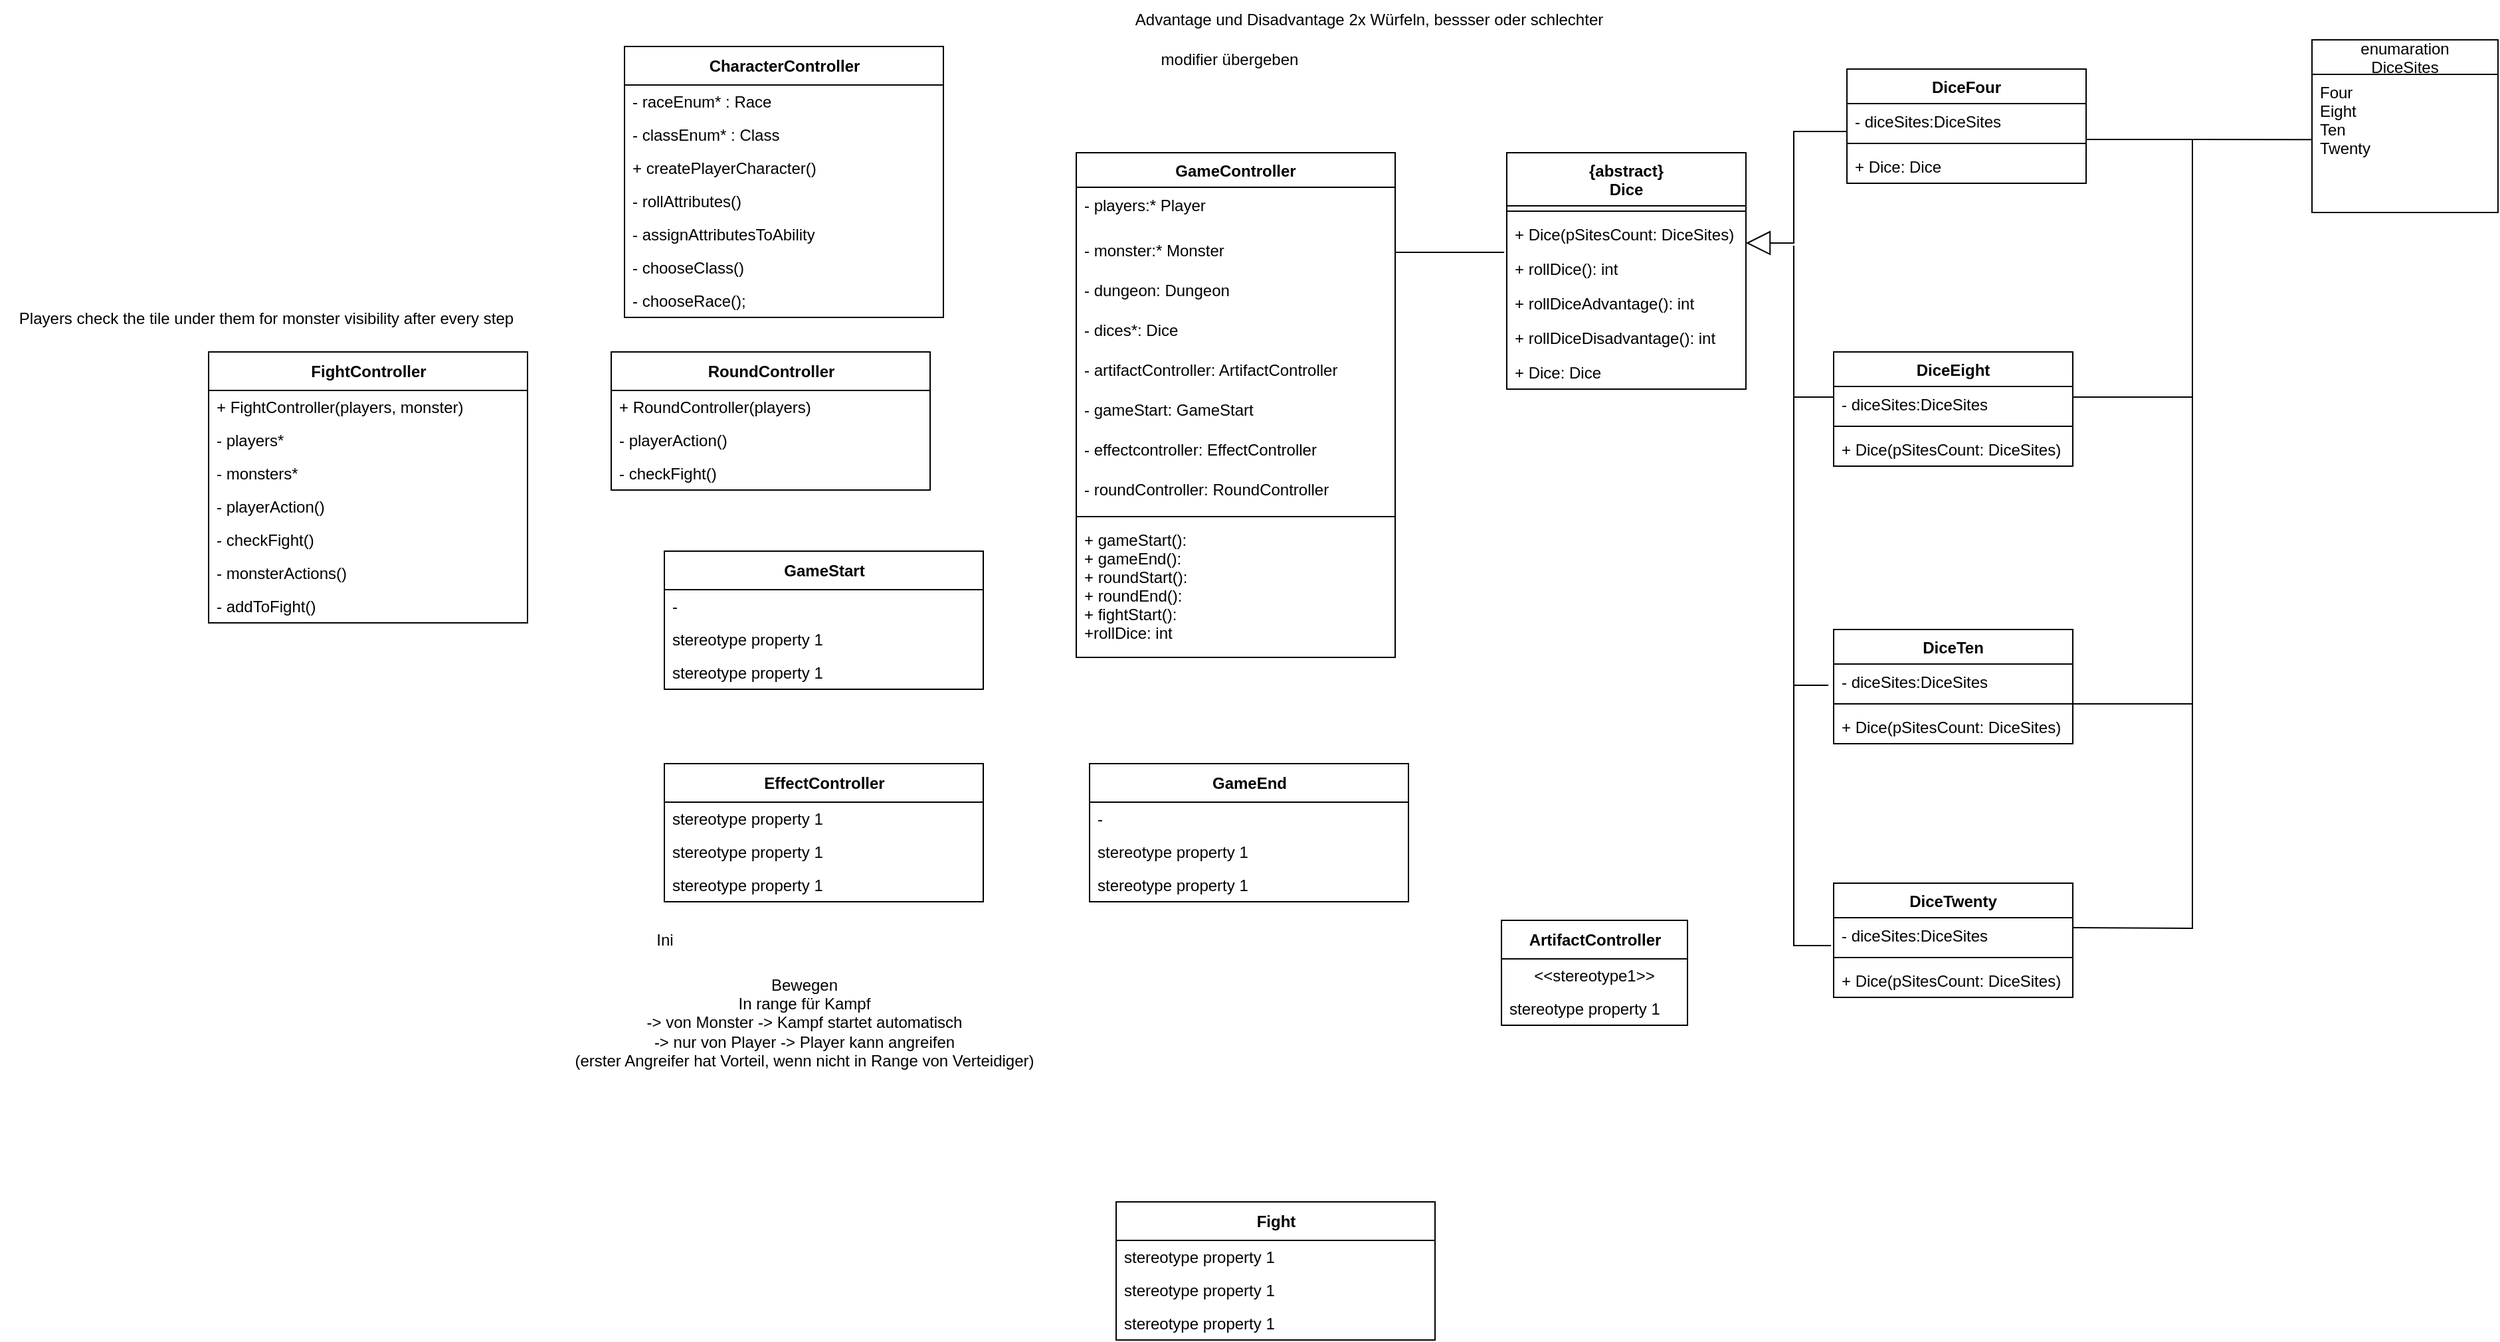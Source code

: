 <mxfile version="20.2.3" type="device"><diagram id="C5RBs43oDa-KdzZeNtuy" name="Page-1"><mxGraphModel dx="2249" dy="835" grid="1" gridSize="10" guides="1" tooltips="1" connect="1" arrows="1" fold="1" page="1" pageScale="1" pageWidth="827" pageHeight="1169" math="0" shadow="0"><root><mxCell id="WIyWlLk6GJQsqaUBKTNV-0"/><mxCell id="WIyWlLk6GJQsqaUBKTNV-1" parent="WIyWlLk6GJQsqaUBKTNV-0"/><mxCell id="GlqMIYfvDyr_XiK2JteZ-1" value="GameController&#10;" style="swimlane;fontStyle=1;align=center;verticalAlign=top;childLayout=stackLayout;horizontal=1;startSize=26;horizontalStack=0;resizeParent=1;resizeParentMax=0;resizeLast=0;collapsible=1;marginBottom=0;" parent="WIyWlLk6GJQsqaUBKTNV-1" vertex="1"><mxGeometry y="140" width="240" height="380" as="geometry"/></mxCell><mxCell id="GlqMIYfvDyr_XiK2JteZ-2" value="- players:* Player" style="text;strokeColor=none;fillColor=none;align=left;verticalAlign=top;spacingLeft=4;spacingRight=4;overflow=hidden;rotatable=0;points=[[0,0.5],[1,0.5]];portConstraint=eastwest;" parent="GlqMIYfvDyr_XiK2JteZ-1" vertex="1"><mxGeometry y="26" width="240" height="34" as="geometry"/></mxCell><mxCell id="LIbDrg7bFEt-p9-yk50A-2" value="- monster:* Monster" style="text;strokeColor=none;fillColor=none;align=left;verticalAlign=top;spacingLeft=4;spacingRight=4;overflow=hidden;rotatable=0;points=[[0,0.5],[1,0.5]];portConstraint=eastwest;" parent="GlqMIYfvDyr_XiK2JteZ-1" vertex="1"><mxGeometry y="60" width="240" height="30" as="geometry"/></mxCell><mxCell id="LIbDrg7bFEt-p9-yk50A-4" value="- dungeon: Dungeon" style="text;strokeColor=none;fillColor=none;align=left;verticalAlign=top;spacingLeft=4;spacingRight=4;overflow=hidden;rotatable=0;points=[[0,0.5],[1,0.5]];portConstraint=eastwest;" parent="GlqMIYfvDyr_XiK2JteZ-1" vertex="1"><mxGeometry y="90" width="240" height="30" as="geometry"/></mxCell><mxCell id="RtwRR0QsAxuleEmbQeoM-25" value="- dices*: Dice" style="text;strokeColor=none;fillColor=none;align=left;verticalAlign=top;spacingLeft=4;spacingRight=4;overflow=hidden;rotatable=0;points=[[0,0.5],[1,0.5]];portConstraint=eastwest;" parent="GlqMIYfvDyr_XiK2JteZ-1" vertex="1"><mxGeometry y="120" width="240" height="30" as="geometry"/></mxCell><mxCell id="PeBGAMfMLkFowqy9qnp2-3" value="- artifactController: ArtifactController" style="text;strokeColor=none;fillColor=none;align=left;verticalAlign=top;spacingLeft=4;spacingRight=4;overflow=hidden;rotatable=0;points=[[0,0.5],[1,0.5]];portConstraint=eastwest;" parent="GlqMIYfvDyr_XiK2JteZ-1" vertex="1"><mxGeometry y="150" width="240" height="30" as="geometry"/></mxCell><mxCell id="RtwRR0QsAxuleEmbQeoM-4" value="- gameStart: GameStart" style="text;strokeColor=none;fillColor=none;align=left;verticalAlign=top;spacingLeft=4;spacingRight=4;overflow=hidden;rotatable=0;points=[[0,0.5],[1,0.5]];portConstraint=eastwest;" parent="GlqMIYfvDyr_XiK2JteZ-1" vertex="1"><mxGeometry y="180" width="240" height="30" as="geometry"/></mxCell><mxCell id="RtwRR0QsAxuleEmbQeoM-9" value="- effectcontroller: EffectController" style="text;strokeColor=none;fillColor=none;align=left;verticalAlign=top;spacingLeft=4;spacingRight=4;overflow=hidden;rotatable=0;points=[[0,0.5],[1,0.5]];portConstraint=eastwest;" parent="GlqMIYfvDyr_XiK2JteZ-1" vertex="1"><mxGeometry y="210" width="240" height="30" as="geometry"/></mxCell><mxCell id="RtwRR0QsAxuleEmbQeoM-31" value="- roundController: RoundController" style="text;strokeColor=none;fillColor=none;align=left;verticalAlign=top;spacingLeft=4;spacingRight=4;overflow=hidden;rotatable=0;points=[[0,0.5],[1,0.5]];portConstraint=eastwest;fontStyle=0" parent="GlqMIYfvDyr_XiK2JteZ-1" vertex="1"><mxGeometry y="240" width="240" height="30" as="geometry"/></mxCell><mxCell id="GlqMIYfvDyr_XiK2JteZ-3" value="" style="line;strokeWidth=1;fillColor=none;align=left;verticalAlign=middle;spacingTop=-1;spacingLeft=3;spacingRight=3;rotatable=0;labelPosition=right;points=[];portConstraint=eastwest;" parent="GlqMIYfvDyr_XiK2JteZ-1" vertex="1"><mxGeometry y="270" width="240" height="8" as="geometry"/></mxCell><mxCell id="GlqMIYfvDyr_XiK2JteZ-4" value="+ gameStart():&#10;+ gameEnd():&#10;+ roundStart():&#10;+ roundEnd():&#10;+ fightStart():&#10;+rollDice: int" style="text;strokeColor=none;fillColor=none;align=left;verticalAlign=top;spacingLeft=4;spacingRight=4;overflow=hidden;rotatable=0;points=[[0,0.5],[1,0.5]];portConstraint=eastwest;" parent="GlqMIYfvDyr_XiK2JteZ-1" vertex="1"><mxGeometry y="278" width="240" height="102" as="geometry"/></mxCell><mxCell id="JDHqdGBeKjgJvMs21vrY-0" value="DiceFour" style="swimlane;fontStyle=1;align=center;verticalAlign=top;childLayout=stackLayout;horizontal=1;startSize=26;horizontalStack=0;resizeParent=1;resizeParentMax=0;resizeLast=0;collapsible=1;marginBottom=0;" parent="WIyWlLk6GJQsqaUBKTNV-1" vertex="1"><mxGeometry x="580" y="77" width="180" height="86" as="geometry"/></mxCell><mxCell id="JDHqdGBeKjgJvMs21vrY-23" value="- diceSites:DiceSites" style="text;strokeColor=none;fillColor=none;align=left;verticalAlign=top;spacingLeft=4;spacingRight=4;overflow=hidden;rotatable=0;points=[[0,0.5],[1,0.5]];portConstraint=eastwest;" parent="JDHqdGBeKjgJvMs21vrY-0" vertex="1"><mxGeometry y="26" width="180" height="26" as="geometry"/></mxCell><mxCell id="JDHqdGBeKjgJvMs21vrY-2" value="" style="line;strokeWidth=1;fillColor=none;align=left;verticalAlign=middle;spacingTop=-1;spacingLeft=3;spacingRight=3;rotatable=0;labelPosition=right;points=[];portConstraint=eastwest;" parent="JDHqdGBeKjgJvMs21vrY-0" vertex="1"><mxGeometry y="52" width="180" height="8" as="geometry"/></mxCell><mxCell id="JDHqdGBeKjgJvMs21vrY-31" value="+ Dice: Dice" style="text;strokeColor=none;fillColor=none;align=left;verticalAlign=top;spacingLeft=4;spacingRight=4;overflow=hidden;rotatable=0;points=[[0,0.5],[1,0.5]];portConstraint=eastwest;" parent="JDHqdGBeKjgJvMs21vrY-0" vertex="1"><mxGeometry y="60" width="180" height="26" as="geometry"/></mxCell><mxCell id="JDHqdGBeKjgJvMs21vrY-24" value="enumaration&#10;DiceSites" style="swimlane;fontStyle=0;childLayout=stackLayout;horizontal=1;startSize=26;fillColor=none;horizontalStack=0;resizeParent=1;resizeParentMax=0;resizeLast=0;collapsible=1;marginBottom=0;" parent="WIyWlLk6GJQsqaUBKTNV-1" vertex="1"><mxGeometry x="930" y="55" width="140" height="130" as="geometry"/></mxCell><mxCell id="JDHqdGBeKjgJvMs21vrY-25" value="Four&#10;Eight&#10;Ten&#10;Twenty" style="text;strokeColor=none;fillColor=none;align=left;verticalAlign=top;spacingLeft=4;spacingRight=4;overflow=hidden;rotatable=0;points=[[0,0.5],[1,0.5]];portConstraint=eastwest;" parent="JDHqdGBeKjgJvMs21vrY-24" vertex="1"><mxGeometry y="26" width="140" height="104" as="geometry"/></mxCell><mxCell id="ubnddHo52UnoAljVJK6y-0" value="Advantage und Disadvantage 2x Würfeln, bessser oder schlechter" style="text;html=1;align=center;verticalAlign=middle;resizable=0;points=[];autosize=1;strokeColor=none;fillColor=none;" parent="WIyWlLk6GJQsqaUBKTNV-1" vertex="1"><mxGeometry x="30" y="25" width="380" height="30" as="geometry"/></mxCell><mxCell id="ubnddHo52UnoAljVJK6y-1" value="modifier übergeben" style="text;html=1;align=center;verticalAlign=middle;resizable=0;points=[];autosize=1;strokeColor=none;fillColor=none;" parent="WIyWlLk6GJQsqaUBKTNV-1" vertex="1"><mxGeometry x="50" y="55" width="130" height="30" as="geometry"/></mxCell><mxCell id="LIbDrg7bFEt-p9-yk50A-5" value="Bewegen&lt;br&gt;In range für Kampf&lt;br&gt;-&amp;gt; von Monster -&amp;gt; Kampf startet automatisch&lt;br&gt;-&amp;gt; nur von Player -&amp;gt; Player kann angreifen&lt;br&gt;(erster Angreifer hat Vorteil, wenn nicht in Range von Verteidiger)" style="text;html=1;align=center;verticalAlign=middle;resizable=0;points=[];autosize=1;strokeColor=none;fillColor=none;" parent="WIyWlLk6GJQsqaUBKTNV-1" vertex="1"><mxGeometry x="-390" y="750" width="370" height="90" as="geometry"/></mxCell><mxCell id="LIbDrg7bFEt-p9-yk50A-6" value="Ini" style="text;html=1;align=center;verticalAlign=middle;resizable=0;points=[];autosize=1;strokeColor=none;fillColor=none;" parent="WIyWlLk6GJQsqaUBKTNV-1" vertex="1"><mxGeometry x="-330" y="718" width="40" height="30" as="geometry"/></mxCell><mxCell id="LIbDrg7bFEt-p9-yk50A-7" value="Fight" style="swimlane;fontStyle=1;align=center;verticalAlign=middle;childLayout=stackLayout;horizontal=1;startSize=29;horizontalStack=0;resizeParent=1;resizeParentMax=0;resizeLast=0;collapsible=0;marginBottom=0;html=1;" parent="WIyWlLk6GJQsqaUBKTNV-1" vertex="1"><mxGeometry x="30" y="930" width="240" height="104" as="geometry"/></mxCell><mxCell id="LIbDrg7bFEt-p9-yk50A-9" value="stereotype property 1" style="text;html=1;strokeColor=none;fillColor=none;align=left;verticalAlign=middle;spacingLeft=4;spacingRight=4;overflow=hidden;rotatable=0;points=[[0,0.5],[1,0.5]];portConstraint=eastwest;" parent="LIbDrg7bFEt-p9-yk50A-7" vertex="1"><mxGeometry y="29" width="240" height="25" as="geometry"/></mxCell><mxCell id="PeBGAMfMLkFowqy9qnp2-9" value="stereotype property 1" style="text;html=1;strokeColor=none;fillColor=none;align=left;verticalAlign=middle;spacingLeft=4;spacingRight=4;overflow=hidden;rotatable=0;points=[[0,0.5],[1,0.5]];portConstraint=eastwest;" parent="LIbDrg7bFEt-p9-yk50A-7" vertex="1"><mxGeometry y="54" width="240" height="25" as="geometry"/></mxCell><mxCell id="PeBGAMfMLkFowqy9qnp2-10" value="stereotype property 1" style="text;html=1;strokeColor=none;fillColor=none;align=left;verticalAlign=middle;spacingLeft=4;spacingRight=4;overflow=hidden;rotatable=0;points=[[0,0.5],[1,0.5]];portConstraint=eastwest;" parent="LIbDrg7bFEt-p9-yk50A-7" vertex="1"><mxGeometry y="79" width="240" height="25" as="geometry"/></mxCell><mxCell id="LIbDrg7bFEt-p9-yk50A-10" value="ArtifactController" style="swimlane;fontStyle=1;align=center;verticalAlign=middle;childLayout=stackLayout;horizontal=1;startSize=29;horizontalStack=0;resizeParent=1;resizeParentMax=0;resizeLast=0;collapsible=0;marginBottom=0;html=1;" parent="WIyWlLk6GJQsqaUBKTNV-1" vertex="1"><mxGeometry x="320" y="718" width="140" height="79" as="geometry"/></mxCell><mxCell id="LIbDrg7bFEt-p9-yk50A-11" value="&amp;lt;&amp;lt;stereotype1&amp;gt;&amp;gt;" style="text;html=1;strokeColor=none;fillColor=none;align=center;verticalAlign=middle;spacingLeft=4;spacingRight=4;overflow=hidden;rotatable=0;points=[[0,0.5],[1,0.5]];portConstraint=eastwest;" parent="LIbDrg7bFEt-p9-yk50A-10" vertex="1"><mxGeometry y="29" width="140" height="25" as="geometry"/></mxCell><mxCell id="LIbDrg7bFEt-p9-yk50A-12" value="stereotype property 1" style="text;html=1;strokeColor=none;fillColor=none;align=left;verticalAlign=middle;spacingLeft=4;spacingRight=4;overflow=hidden;rotatable=0;points=[[0,0.5],[1,0.5]];portConstraint=eastwest;" parent="LIbDrg7bFEt-p9-yk50A-10" vertex="1"><mxGeometry y="54" width="140" height="25" as="geometry"/></mxCell><mxCell id="LIbDrg7bFEt-p9-yk50A-13" value="DiceTen" style="swimlane;fontStyle=1;align=center;verticalAlign=top;childLayout=stackLayout;horizontal=1;startSize=26;horizontalStack=0;resizeParent=1;resizeParentMax=0;resizeLast=0;collapsible=1;marginBottom=0;" parent="WIyWlLk6GJQsqaUBKTNV-1" vertex="1"><mxGeometry x="570" y="499" width="180" height="86" as="geometry"/></mxCell><mxCell id="LIbDrg7bFEt-p9-yk50A-14" value="- diceSites:DiceSites" style="text;strokeColor=none;fillColor=none;align=left;verticalAlign=top;spacingLeft=4;spacingRight=4;overflow=hidden;rotatable=0;points=[[0,0.5],[1,0.5]];portConstraint=eastwest;" parent="LIbDrg7bFEt-p9-yk50A-13" vertex="1"><mxGeometry y="26" width="180" height="26" as="geometry"/></mxCell><mxCell id="LIbDrg7bFEt-p9-yk50A-15" value="" style="line;strokeWidth=1;fillColor=none;align=left;verticalAlign=middle;spacingTop=-1;spacingLeft=3;spacingRight=3;rotatable=0;labelPosition=right;points=[];portConstraint=eastwest;" parent="LIbDrg7bFEt-p9-yk50A-13" vertex="1"><mxGeometry y="52" width="180" height="8" as="geometry"/></mxCell><mxCell id="LIbDrg7bFEt-p9-yk50A-16" value="+ Dice(pSitesCount: DiceSites)" style="text;strokeColor=none;fillColor=none;align=left;verticalAlign=top;spacingLeft=4;spacingRight=4;overflow=hidden;rotatable=0;points=[[0,0.5],[1,0.5]];portConstraint=eastwest;" parent="LIbDrg7bFEt-p9-yk50A-13" vertex="1"><mxGeometry y="60" width="180" height="26" as="geometry"/></mxCell><mxCell id="LIbDrg7bFEt-p9-yk50A-21" value="DiceTwenty" style="swimlane;fontStyle=1;align=center;verticalAlign=top;childLayout=stackLayout;horizontal=1;startSize=26;horizontalStack=0;resizeParent=1;resizeParentMax=0;resizeLast=0;collapsible=1;marginBottom=0;" parent="WIyWlLk6GJQsqaUBKTNV-1" vertex="1"><mxGeometry x="570" y="690" width="180" height="86" as="geometry"/></mxCell><mxCell id="LIbDrg7bFEt-p9-yk50A-22" value="- diceSites:DiceSites" style="text;strokeColor=none;fillColor=none;align=left;verticalAlign=top;spacingLeft=4;spacingRight=4;overflow=hidden;rotatable=0;points=[[0,0.5],[1,0.5]];portConstraint=eastwest;" parent="LIbDrg7bFEt-p9-yk50A-21" vertex="1"><mxGeometry y="26" width="180" height="26" as="geometry"/></mxCell><mxCell id="LIbDrg7bFEt-p9-yk50A-23" value="" style="line;strokeWidth=1;fillColor=none;align=left;verticalAlign=middle;spacingTop=-1;spacingLeft=3;spacingRight=3;rotatable=0;labelPosition=right;points=[];portConstraint=eastwest;" parent="LIbDrg7bFEt-p9-yk50A-21" vertex="1"><mxGeometry y="52" width="180" height="8" as="geometry"/></mxCell><mxCell id="LIbDrg7bFEt-p9-yk50A-24" value="+ Dice(pSitesCount: DiceSites)" style="text;strokeColor=none;fillColor=none;align=left;verticalAlign=top;spacingLeft=4;spacingRight=4;overflow=hidden;rotatable=0;points=[[0,0.5],[1,0.5]];portConstraint=eastwest;" parent="LIbDrg7bFEt-p9-yk50A-21" vertex="1"><mxGeometry y="60" width="180" height="26" as="geometry"/></mxCell><mxCell id="LIbDrg7bFEt-p9-yk50A-29" value="DiceEight" style="swimlane;fontStyle=1;align=center;verticalAlign=top;childLayout=stackLayout;horizontal=1;startSize=26;horizontalStack=0;resizeParent=1;resizeParentMax=0;resizeLast=0;collapsible=1;marginBottom=0;" parent="WIyWlLk6GJQsqaUBKTNV-1" vertex="1"><mxGeometry x="570" y="290" width="180" height="86" as="geometry"/></mxCell><mxCell id="LIbDrg7bFEt-p9-yk50A-30" value="- diceSites:DiceSites" style="text;strokeColor=none;fillColor=none;align=left;verticalAlign=top;spacingLeft=4;spacingRight=4;overflow=hidden;rotatable=0;points=[[0,0.5],[1,0.5]];portConstraint=eastwest;" parent="LIbDrg7bFEt-p9-yk50A-29" vertex="1"><mxGeometry y="26" width="180" height="26" as="geometry"/></mxCell><mxCell id="LIbDrg7bFEt-p9-yk50A-31" value="" style="line;strokeWidth=1;fillColor=none;align=left;verticalAlign=middle;spacingTop=-1;spacingLeft=3;spacingRight=3;rotatable=0;labelPosition=right;points=[];portConstraint=eastwest;" parent="LIbDrg7bFEt-p9-yk50A-29" vertex="1"><mxGeometry y="52" width="180" height="8" as="geometry"/></mxCell><mxCell id="LIbDrg7bFEt-p9-yk50A-32" value="+ Dice(pSitesCount: DiceSites)" style="text;strokeColor=none;fillColor=none;align=left;verticalAlign=top;spacingLeft=4;spacingRight=4;overflow=hidden;rotatable=0;points=[[0,0.5],[1,0.5]];portConstraint=eastwest;" parent="LIbDrg7bFEt-p9-yk50A-29" vertex="1"><mxGeometry y="60" width="180" height="26" as="geometry"/></mxCell><mxCell id="LIbDrg7bFEt-p9-yk50A-37" value="{abstract}&#10;Dice" style="swimlane;fontStyle=1;align=center;verticalAlign=top;childLayout=stackLayout;horizontal=1;startSize=40;horizontalStack=0;resizeParent=1;resizeParentMax=0;resizeLast=0;collapsible=1;marginBottom=0;" parent="WIyWlLk6GJQsqaUBKTNV-1" vertex="1"><mxGeometry x="324" y="140" width="180" height="178" as="geometry"/></mxCell><mxCell id="LIbDrg7bFEt-p9-yk50A-39" value="" style="line;strokeWidth=1;fillColor=none;align=left;verticalAlign=middle;spacingTop=-1;spacingLeft=3;spacingRight=3;rotatable=0;labelPosition=right;points=[];portConstraint=eastwest;" parent="LIbDrg7bFEt-p9-yk50A-37" vertex="1"><mxGeometry y="40" width="180" height="8" as="geometry"/></mxCell><mxCell id="LIbDrg7bFEt-p9-yk50A-40" value="+ Dice(pSitesCount: DiceSites)" style="text;strokeColor=none;fillColor=none;align=left;verticalAlign=top;spacingLeft=4;spacingRight=4;overflow=hidden;rotatable=0;points=[[0,0.5],[1,0.5]];portConstraint=eastwest;" parent="LIbDrg7bFEt-p9-yk50A-37" vertex="1"><mxGeometry y="48" width="180" height="26" as="geometry"/></mxCell><mxCell id="LIbDrg7bFEt-p9-yk50A-41" value="+ rollDice(): int" style="text;strokeColor=none;fillColor=none;align=left;verticalAlign=top;spacingLeft=4;spacingRight=4;overflow=hidden;rotatable=0;points=[[0,0.5],[1,0.5]];portConstraint=eastwest;" parent="LIbDrg7bFEt-p9-yk50A-37" vertex="1"><mxGeometry y="74" width="180" height="26" as="geometry"/></mxCell><mxCell id="LIbDrg7bFEt-p9-yk50A-42" value="+ rollDiceAdvantage(): int" style="text;strokeColor=none;fillColor=none;align=left;verticalAlign=top;spacingLeft=4;spacingRight=4;overflow=hidden;rotatable=0;points=[[0,0.5],[1,0.5]];portConstraint=eastwest;" parent="LIbDrg7bFEt-p9-yk50A-37" vertex="1"><mxGeometry y="100" width="180" height="26" as="geometry"/></mxCell><mxCell id="LIbDrg7bFEt-p9-yk50A-43" value="+ rollDiceDisadvantage(): int" style="text;strokeColor=none;fillColor=none;align=left;verticalAlign=top;spacingLeft=4;spacingRight=4;overflow=hidden;rotatable=0;points=[[0,0.5],[1,0.5]];portConstraint=eastwest;" parent="LIbDrg7bFEt-p9-yk50A-37" vertex="1"><mxGeometry y="126" width="180" height="26" as="geometry"/></mxCell><mxCell id="LIbDrg7bFEt-p9-yk50A-44" value="+ Dice: Dice" style="text;strokeColor=none;fillColor=none;align=left;verticalAlign=top;spacingLeft=4;spacingRight=4;overflow=hidden;rotatable=0;points=[[0,0.5],[1,0.5]];portConstraint=eastwest;" parent="LIbDrg7bFEt-p9-yk50A-37" vertex="1"><mxGeometry y="152" width="180" height="26" as="geometry"/></mxCell><mxCell id="LIbDrg7bFEt-p9-yk50A-45" value="" style="endArrow=block;endSize=16;endFill=0;html=1;rounded=0;entryX=1;entryY=0.769;entryDx=0;entryDy=0;entryPerimeter=0;exitX=0;exitY=0.808;exitDx=0;exitDy=0;exitPerimeter=0;" parent="WIyWlLk6GJQsqaUBKTNV-1" source="JDHqdGBeKjgJvMs21vrY-23" target="LIbDrg7bFEt-p9-yk50A-40" edge="1"><mxGeometry width="160" relative="1" as="geometry"><mxPoint x="570" y="98" as="sourcePoint"/><mxPoint x="350" y="540" as="targetPoint"/><Array as="points"><mxPoint x="540" y="124"/><mxPoint x="540" y="208"/></Array></mxGeometry></mxCell><mxCell id="LIbDrg7bFEt-p9-yk50A-46" value="" style="endArrow=none;html=1;rounded=0;exitX=-0.011;exitY=0.019;exitDx=0;exitDy=0;exitPerimeter=0;" parent="WIyWlLk6GJQsqaUBKTNV-1" edge="1"><mxGeometry width="50" height="50" relative="1" as="geometry"><mxPoint x="568.02" y="736.994" as="sourcePoint"/><mxPoint x="540" y="210" as="targetPoint"/><Array as="points"><mxPoint x="540" y="737"/></Array></mxGeometry></mxCell><mxCell id="LIbDrg7bFEt-p9-yk50A-47" value="" style="endArrow=none;html=1;rounded=0;entryX=-0.022;entryY=0.962;entryDx=0;entryDy=0;entryPerimeter=0;" parent="WIyWlLk6GJQsqaUBKTNV-1" edge="1"><mxGeometry width="50" height="50" relative="1" as="geometry"><mxPoint x="540" y="541" as="sourcePoint"/><mxPoint x="566.04" y="541.012" as="targetPoint"/></mxGeometry></mxCell><mxCell id="LIbDrg7bFEt-p9-yk50A-48" value="" style="endArrow=none;html=1;rounded=0;entryX=0;entryY=0.5;entryDx=0;entryDy=0;" parent="WIyWlLk6GJQsqaUBKTNV-1" edge="1"><mxGeometry width="50" height="50" relative="1" as="geometry"><mxPoint x="540" y="324" as="sourcePoint"/><mxPoint x="570" y="324" as="targetPoint"/></mxGeometry></mxCell><mxCell id="LIbDrg7bFEt-p9-yk50A-49" value="" style="endArrow=none;html=1;rounded=0;entryX=-0.001;entryY=0.472;entryDx=0;entryDy=0;entryPerimeter=0;" parent="WIyWlLk6GJQsqaUBKTNV-1" target="JDHqdGBeKjgJvMs21vrY-25" edge="1"><mxGeometry width="50" height="50" relative="1" as="geometry"><mxPoint x="760" y="130" as="sourcePoint"/><mxPoint x="510" y="370" as="targetPoint"/></mxGeometry></mxCell><mxCell id="LIbDrg7bFEt-p9-yk50A-50" value="" style="endArrow=none;html=1;rounded=0;exitX=1;exitY=0.5;exitDx=0;exitDy=0;" parent="WIyWlLk6GJQsqaUBKTNV-1" edge="1"><mxGeometry width="50" height="50" relative="1" as="geometry"><mxPoint x="750" y="555" as="sourcePoint"/><mxPoint x="840" y="320" as="targetPoint"/><Array as="points"><mxPoint x="840" y="555"/></Array></mxGeometry></mxCell><mxCell id="LIbDrg7bFEt-p9-yk50A-51" value="" style="endArrow=none;html=1;rounded=0;exitX=1;exitY=0.5;exitDx=0;exitDy=0;" parent="WIyWlLk6GJQsqaUBKTNV-1" edge="1"><mxGeometry width="50" height="50" relative="1" as="geometry"><mxPoint x="750" y="723.5" as="sourcePoint"/><mxPoint x="840" y="550" as="targetPoint"/><Array as="points"><mxPoint x="840" y="724"/></Array></mxGeometry></mxCell><mxCell id="LIbDrg7bFEt-p9-yk50A-52" value="" style="endArrow=none;html=1;rounded=0;exitX=1;exitY=0.5;exitDx=0;exitDy=0;" parent="WIyWlLk6GJQsqaUBKTNV-1" edge="1"><mxGeometry width="50" height="50" relative="1" as="geometry"><mxPoint x="750" y="324" as="sourcePoint"/><mxPoint x="840" y="130" as="targetPoint"/><Array as="points"><mxPoint x="840" y="324"/></Array></mxGeometry></mxCell><mxCell id="LIbDrg7bFEt-p9-yk50A-53" value="" style="endArrow=none;html=1;rounded=0;entryX=1;entryY=0.5;entryDx=0;entryDy=0;exitX=-0.011;exitY=0.038;exitDx=0;exitDy=0;exitPerimeter=0;" parent="WIyWlLk6GJQsqaUBKTNV-1" source="LIbDrg7bFEt-p9-yk50A-41" target="LIbDrg7bFEt-p9-yk50A-2" edge="1"><mxGeometry width="50" height="50" relative="1" as="geometry"><mxPoint x="460" y="420" as="sourcePoint"/><mxPoint x="510" y="370" as="targetPoint"/></mxGeometry></mxCell><mxCell id="RtwRR0QsAxuleEmbQeoM-0" value="EffectController" style="swimlane;fontStyle=1;align=center;verticalAlign=middle;childLayout=stackLayout;horizontal=1;startSize=29;horizontalStack=0;resizeParent=1;resizeParentMax=0;resizeLast=0;collapsible=0;marginBottom=0;html=1;" parent="WIyWlLk6GJQsqaUBKTNV-1" vertex="1"><mxGeometry x="-310" y="600" width="240" height="104" as="geometry"/></mxCell><mxCell id="RtwRR0QsAxuleEmbQeoM-1" value="stereotype property 1" style="text;html=1;strokeColor=none;fillColor=none;align=left;verticalAlign=middle;spacingLeft=4;spacingRight=4;overflow=hidden;rotatable=0;points=[[0,0.5],[1,0.5]];portConstraint=eastwest;" parent="RtwRR0QsAxuleEmbQeoM-0" vertex="1"><mxGeometry y="29" width="240" height="25" as="geometry"/></mxCell><mxCell id="RtwRR0QsAxuleEmbQeoM-2" value="stereotype property 1" style="text;html=1;strokeColor=none;fillColor=none;align=left;verticalAlign=middle;spacingLeft=4;spacingRight=4;overflow=hidden;rotatable=0;points=[[0,0.5],[1,0.5]];portConstraint=eastwest;" parent="RtwRR0QsAxuleEmbQeoM-0" vertex="1"><mxGeometry y="54" width="240" height="25" as="geometry"/></mxCell><mxCell id="RtwRR0QsAxuleEmbQeoM-3" value="stereotype property 1" style="text;html=1;strokeColor=none;fillColor=none;align=left;verticalAlign=middle;spacingLeft=4;spacingRight=4;overflow=hidden;rotatable=0;points=[[0,0.5],[1,0.5]];portConstraint=eastwest;" parent="RtwRR0QsAxuleEmbQeoM-0" vertex="1"><mxGeometry y="79" width="240" height="25" as="geometry"/></mxCell><mxCell id="RtwRR0QsAxuleEmbQeoM-5" value="GameStart" style="swimlane;fontStyle=1;align=center;verticalAlign=middle;childLayout=stackLayout;horizontal=1;startSize=29;horizontalStack=0;resizeParent=1;resizeParentMax=0;resizeLast=0;collapsible=0;marginBottom=0;html=1;" parent="WIyWlLk6GJQsqaUBKTNV-1" vertex="1"><mxGeometry x="-310" y="440" width="240" height="104" as="geometry"/></mxCell><mxCell id="RtwRR0QsAxuleEmbQeoM-6" value="-&amp;nbsp;" style="text;html=1;strokeColor=none;fillColor=none;align=left;verticalAlign=middle;spacingLeft=4;spacingRight=4;overflow=hidden;rotatable=0;points=[[0,0.5],[1,0.5]];portConstraint=eastwest;" parent="RtwRR0QsAxuleEmbQeoM-5" vertex="1"><mxGeometry y="29" width="240" height="25" as="geometry"/></mxCell><mxCell id="RtwRR0QsAxuleEmbQeoM-7" value="stereotype property 1" style="text;html=1;strokeColor=none;fillColor=none;align=left;verticalAlign=middle;spacingLeft=4;spacingRight=4;overflow=hidden;rotatable=0;points=[[0,0.5],[1,0.5]];portConstraint=eastwest;" parent="RtwRR0QsAxuleEmbQeoM-5" vertex="1"><mxGeometry y="54" width="240" height="25" as="geometry"/></mxCell><mxCell id="RtwRR0QsAxuleEmbQeoM-8" value="stereotype property 1" style="text;html=1;strokeColor=none;fillColor=none;align=left;verticalAlign=middle;spacingLeft=4;spacingRight=4;overflow=hidden;rotatable=0;points=[[0,0.5],[1,0.5]];portConstraint=eastwest;" parent="RtwRR0QsAxuleEmbQeoM-5" vertex="1"><mxGeometry y="79" width="240" height="25" as="geometry"/></mxCell><mxCell id="RtwRR0QsAxuleEmbQeoM-10" value="FightController" style="swimlane;fontStyle=1;align=center;verticalAlign=middle;childLayout=stackLayout;horizontal=1;startSize=29;horizontalStack=0;resizeParent=1;resizeParentMax=0;resizeLast=0;collapsible=0;marginBottom=0;html=1;" parent="WIyWlLk6GJQsqaUBKTNV-1" vertex="1"><mxGeometry x="-653" y="290" width="240" height="204" as="geometry"/></mxCell><mxCell id="RtwRR0QsAxuleEmbQeoM-11" value="+ FightController(players, monster)" style="text;html=1;strokeColor=none;fillColor=none;align=left;verticalAlign=middle;spacingLeft=4;spacingRight=4;overflow=hidden;rotatable=0;points=[[0,0.5],[1,0.5]];portConstraint=eastwest;" parent="RtwRR0QsAxuleEmbQeoM-10" vertex="1"><mxGeometry y="29" width="240" height="25" as="geometry"/></mxCell><mxCell id="RtwRR0QsAxuleEmbQeoM-41" value="- players*" style="text;html=1;strokeColor=none;fillColor=none;align=left;verticalAlign=middle;spacingLeft=4;spacingRight=4;overflow=hidden;rotatable=0;points=[[0,0.5],[1,0.5]];portConstraint=eastwest;" parent="RtwRR0QsAxuleEmbQeoM-10" vertex="1"><mxGeometry y="54" width="240" height="25" as="geometry"/></mxCell><mxCell id="RtwRR0QsAxuleEmbQeoM-43" value="- monsters*" style="text;html=1;strokeColor=none;fillColor=none;align=left;verticalAlign=middle;spacingLeft=4;spacingRight=4;overflow=hidden;rotatable=0;points=[[0,0.5],[1,0.5]];portConstraint=eastwest;" parent="RtwRR0QsAxuleEmbQeoM-10" vertex="1"><mxGeometry y="79" width="240" height="25" as="geometry"/></mxCell><mxCell id="RtwRR0QsAxuleEmbQeoM-39" value="- playerAction()" style="text;html=1;strokeColor=none;fillColor=none;align=left;verticalAlign=middle;spacingLeft=4;spacingRight=4;overflow=hidden;rotatable=0;points=[[0,0.5],[1,0.5]];portConstraint=eastwest;" parent="RtwRR0QsAxuleEmbQeoM-10" vertex="1"><mxGeometry y="104" width="240" height="25" as="geometry"/></mxCell><mxCell id="RtwRR0QsAxuleEmbQeoM-12" value="- checkFight()" style="text;html=1;strokeColor=none;fillColor=none;align=left;verticalAlign=middle;spacingLeft=4;spacingRight=4;overflow=hidden;rotatable=0;points=[[0,0.5],[1,0.5]];portConstraint=eastwest;" parent="RtwRR0QsAxuleEmbQeoM-10" vertex="1"><mxGeometry y="129" width="240" height="25" as="geometry"/></mxCell><mxCell id="RtwRR0QsAxuleEmbQeoM-13" value="- monsterActions()" style="text;html=1;strokeColor=none;fillColor=none;align=left;verticalAlign=middle;spacingLeft=4;spacingRight=4;overflow=hidden;rotatable=0;points=[[0,0.5],[1,0.5]];portConstraint=eastwest;" parent="RtwRR0QsAxuleEmbQeoM-10" vertex="1"><mxGeometry y="154" width="240" height="25" as="geometry"/></mxCell><mxCell id="RtwRR0QsAxuleEmbQeoM-45" value="- addToFight()" style="text;html=1;strokeColor=none;fillColor=none;align=left;verticalAlign=middle;spacingLeft=4;spacingRight=4;overflow=hidden;rotatable=0;points=[[0,0.5],[1,0.5]];portConstraint=eastwest;" parent="RtwRR0QsAxuleEmbQeoM-10" vertex="1"><mxGeometry y="179" width="240" height="25" as="geometry"/></mxCell><mxCell id="RtwRR0QsAxuleEmbQeoM-14" value="CharacterController" style="swimlane;fontStyle=1;align=center;verticalAlign=middle;childLayout=stackLayout;horizontal=1;startSize=29;horizontalStack=0;resizeParent=1;resizeParentMax=0;resizeLast=0;collapsible=0;marginBottom=0;html=1;" parent="WIyWlLk6GJQsqaUBKTNV-1" vertex="1"><mxGeometry x="-340" y="60" width="240" height="204" as="geometry"/></mxCell><mxCell id="RtwRR0QsAxuleEmbQeoM-15" value="- raceEnum* : Race" style="text;html=1;strokeColor=none;fillColor=none;align=left;verticalAlign=middle;spacingLeft=4;spacingRight=4;overflow=hidden;rotatable=0;points=[[0,0.5],[1,0.5]];portConstraint=eastwest;" parent="RtwRR0QsAxuleEmbQeoM-14" vertex="1"><mxGeometry y="29" width="240" height="25" as="geometry"/></mxCell><mxCell id="RtwRR0QsAxuleEmbQeoM-23" value="- classEnum* : Class" style="text;html=1;strokeColor=none;fillColor=none;align=left;verticalAlign=middle;spacingLeft=4;spacingRight=4;overflow=hidden;rotatable=0;points=[[0,0.5],[1,0.5]];portConstraint=eastwest;" parent="RtwRR0QsAxuleEmbQeoM-14" vertex="1"><mxGeometry y="54" width="240" height="25" as="geometry"/></mxCell><mxCell id="RtwRR0QsAxuleEmbQeoM-16" value="+ createPlayerCharacter()" style="text;html=1;strokeColor=none;fillColor=none;align=left;verticalAlign=middle;spacingLeft=4;spacingRight=4;overflow=hidden;rotatable=0;points=[[0,0.5],[1,0.5]];portConstraint=eastwest;" parent="RtwRR0QsAxuleEmbQeoM-14" vertex="1"><mxGeometry y="79" width="240" height="25" as="geometry"/></mxCell><mxCell id="RtwRR0QsAxuleEmbQeoM-17" value="- rollAttributes()" style="text;html=1;strokeColor=none;fillColor=none;align=left;verticalAlign=middle;spacingLeft=4;spacingRight=4;overflow=hidden;rotatable=0;points=[[0,0.5],[1,0.5]];portConstraint=eastwest;" parent="RtwRR0QsAxuleEmbQeoM-14" vertex="1"><mxGeometry y="104" width="240" height="25" as="geometry"/></mxCell><mxCell id="RtwRR0QsAxuleEmbQeoM-18" value="- assignAttributesToAbility" style="text;html=1;strokeColor=none;fillColor=none;align=left;verticalAlign=middle;spacingLeft=4;spacingRight=4;overflow=hidden;rotatable=0;points=[[0,0.5],[1,0.5]];portConstraint=eastwest;" parent="RtwRR0QsAxuleEmbQeoM-14" vertex="1"><mxGeometry y="129" width="240" height="25" as="geometry"/></mxCell><mxCell id="RtwRR0QsAxuleEmbQeoM-24" value="- chooseClass()" style="text;html=1;strokeColor=none;fillColor=none;align=left;verticalAlign=middle;spacingLeft=4;spacingRight=4;overflow=hidden;rotatable=0;points=[[0,0.5],[1,0.5]];portConstraint=eastwest;" parent="RtwRR0QsAxuleEmbQeoM-14" vertex="1"><mxGeometry y="154" width="240" height="25" as="geometry"/></mxCell><mxCell id="RtwRR0QsAxuleEmbQeoM-21" value="- chooseRace();" style="text;html=1;strokeColor=none;fillColor=none;align=left;verticalAlign=middle;spacingLeft=4;spacingRight=4;overflow=hidden;rotatable=0;points=[[0,0.5],[1,0.5]];portConstraint=eastwest;" parent="RtwRR0QsAxuleEmbQeoM-14" vertex="1"><mxGeometry y="179" width="240" height="25" as="geometry"/></mxCell><mxCell id="RtwRR0QsAxuleEmbQeoM-27" value="RoundController" style="swimlane;fontStyle=1;align=center;verticalAlign=middle;childLayout=stackLayout;horizontal=1;startSize=29;horizontalStack=0;resizeParent=1;resizeParentMax=0;resizeLast=0;collapsible=0;marginBottom=0;html=1;" parent="WIyWlLk6GJQsqaUBKTNV-1" vertex="1"><mxGeometry x="-350" y="290" width="240" height="104" as="geometry"/></mxCell><mxCell id="RtwRR0QsAxuleEmbQeoM-28" value="+ RoundController(players)" style="text;html=1;strokeColor=none;fillColor=none;align=left;verticalAlign=middle;spacingLeft=4;spacingRight=4;overflow=hidden;rotatable=0;points=[[0,0.5],[1,0.5]];portConstraint=eastwest;" parent="RtwRR0QsAxuleEmbQeoM-27" vertex="1"><mxGeometry y="29" width="240" height="25" as="geometry"/></mxCell><mxCell id="RtwRR0QsAxuleEmbQeoM-33" value="- playerAction()" style="text;html=1;strokeColor=none;fillColor=none;align=left;verticalAlign=middle;spacingLeft=4;spacingRight=4;overflow=hidden;rotatable=0;points=[[0,0.5],[1,0.5]];portConstraint=eastwest;" parent="RtwRR0QsAxuleEmbQeoM-27" vertex="1"><mxGeometry y="54" width="240" height="25" as="geometry"/></mxCell><mxCell id="RtwRR0QsAxuleEmbQeoM-30" value="- checkFight()" style="text;html=1;strokeColor=none;fillColor=none;align=left;verticalAlign=middle;spacingLeft=4;spacingRight=4;overflow=hidden;rotatable=0;points=[[0,0.5],[1,0.5]];portConstraint=eastwest;" parent="RtwRR0QsAxuleEmbQeoM-27" vertex="1"><mxGeometry y="79" width="240" height="25" as="geometry"/></mxCell><mxCell id="RtwRR0QsAxuleEmbQeoM-38" value="Players check the tile under them for monster visibility after every step" style="text;html=1;align=center;verticalAlign=middle;resizable=0;points=[];autosize=1;strokeColor=none;fillColor=none;" parent="WIyWlLk6GJQsqaUBKTNV-1" vertex="1"><mxGeometry x="-810" y="250" width="400" height="30" as="geometry"/></mxCell><mxCell id="kFb7DZmZCcPDR3UHCa8q-0" value="GameEnd" style="swimlane;fontStyle=1;align=center;verticalAlign=middle;childLayout=stackLayout;horizontal=1;startSize=29;horizontalStack=0;resizeParent=1;resizeParentMax=0;resizeLast=0;collapsible=0;marginBottom=0;html=1;" vertex="1" parent="WIyWlLk6GJQsqaUBKTNV-1"><mxGeometry x="10" y="600" width="240" height="104" as="geometry"/></mxCell><mxCell id="kFb7DZmZCcPDR3UHCa8q-1" value="-&amp;nbsp;" style="text;html=1;strokeColor=none;fillColor=none;align=left;verticalAlign=middle;spacingLeft=4;spacingRight=4;overflow=hidden;rotatable=0;points=[[0,0.5],[1,0.5]];portConstraint=eastwest;" vertex="1" parent="kFb7DZmZCcPDR3UHCa8q-0"><mxGeometry y="29" width="240" height="25" as="geometry"/></mxCell><mxCell id="kFb7DZmZCcPDR3UHCa8q-2" value="stereotype property 1" style="text;html=1;strokeColor=none;fillColor=none;align=left;verticalAlign=middle;spacingLeft=4;spacingRight=4;overflow=hidden;rotatable=0;points=[[0,0.5],[1,0.5]];portConstraint=eastwest;" vertex="1" parent="kFb7DZmZCcPDR3UHCa8q-0"><mxGeometry y="54" width="240" height="25" as="geometry"/></mxCell><mxCell id="kFb7DZmZCcPDR3UHCa8q-3" value="stereotype property 1" style="text;html=1;strokeColor=none;fillColor=none;align=left;verticalAlign=middle;spacingLeft=4;spacingRight=4;overflow=hidden;rotatable=0;points=[[0,0.5],[1,0.5]];portConstraint=eastwest;" vertex="1" parent="kFb7DZmZCcPDR3UHCa8q-0"><mxGeometry y="79" width="240" height="25" as="geometry"/></mxCell></root></mxGraphModel></diagram></mxfile>